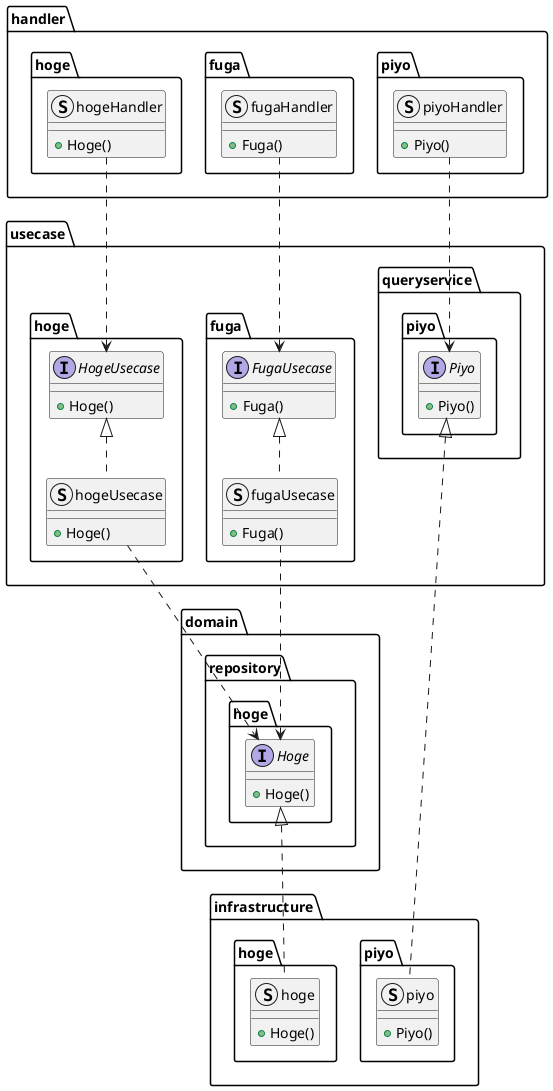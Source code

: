 @startuml
package "usecase" {
  package "usecase.fuga" {
    interface FugaUsecase {
      +Fuga()
    }
    struct fugaUsecase implements "FugaUsecase" {
      +Fuga()
    }
  }
  package "usecase.hoge" {
    interface HogeUsecase {
      +Hoge()
    }
    struct hogeUsecase implements "HogeUsecase" {
      +Hoge()
    }
  }
}

package "domain.repository" {
  package "domain.repository.hoge" {
    interface Hoge {
      +Hoge()
    }
  }
}

package "infrastructure" {
  package "infrastructure.hoge" {
    struct hoge implements "domain.repository.hoge.Hoge" {
      +Hoge()
    }
  }
  package "infrastructure.piyo" {
    struct piyo implements "usecase.queryservice.piyo.Piyo" {
      +Piyo()
    }
  }
}

package "handler" {
  package "handler.piyo" {
    struct piyoHandler {
      +Piyo()
    }
  }
  package "handler.fuga" {
    struct fugaHandler {
      +Fuga()
    }
  }
  package "handler.hoge" {
    struct hogeHandler {
      +Hoge()
    }
  }
}

package "usecase.queryservice" {
  package "usecase.queryservice.piyo" {
    interface Piyo {
      +Piyo()
    }
  }
}

usecase.fuga.fugaUsecase ..> domain.repository.hoge.Hoge
usecase.hoge.hogeUsecase ..> domain.repository.hoge.Hoge
handler.piyo.piyoHandler ..> usecase.queryservice.piyo.Piyo
handler.fuga.fugaHandler ..> usecase.fuga.FugaUsecase
handler.hoge.hogeHandler ..> usecase.hoge.HogeUsecase
@enduml

